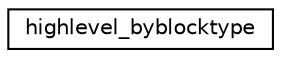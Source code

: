 digraph "Graphical Class Hierarchy"
{
  edge [fontname="Helvetica",fontsize="10",labelfontname="Helvetica",labelfontsize="10"];
  node [fontname="Helvetica",fontsize="10",shape=record];
  rankdir="LR";
  Node1 [label="highlevel_byblocktype",height=0.2,width=0.4,color="black", fillcolor="white", style="filled",URL="$structhighlevel__byblocktype.html"];
}
